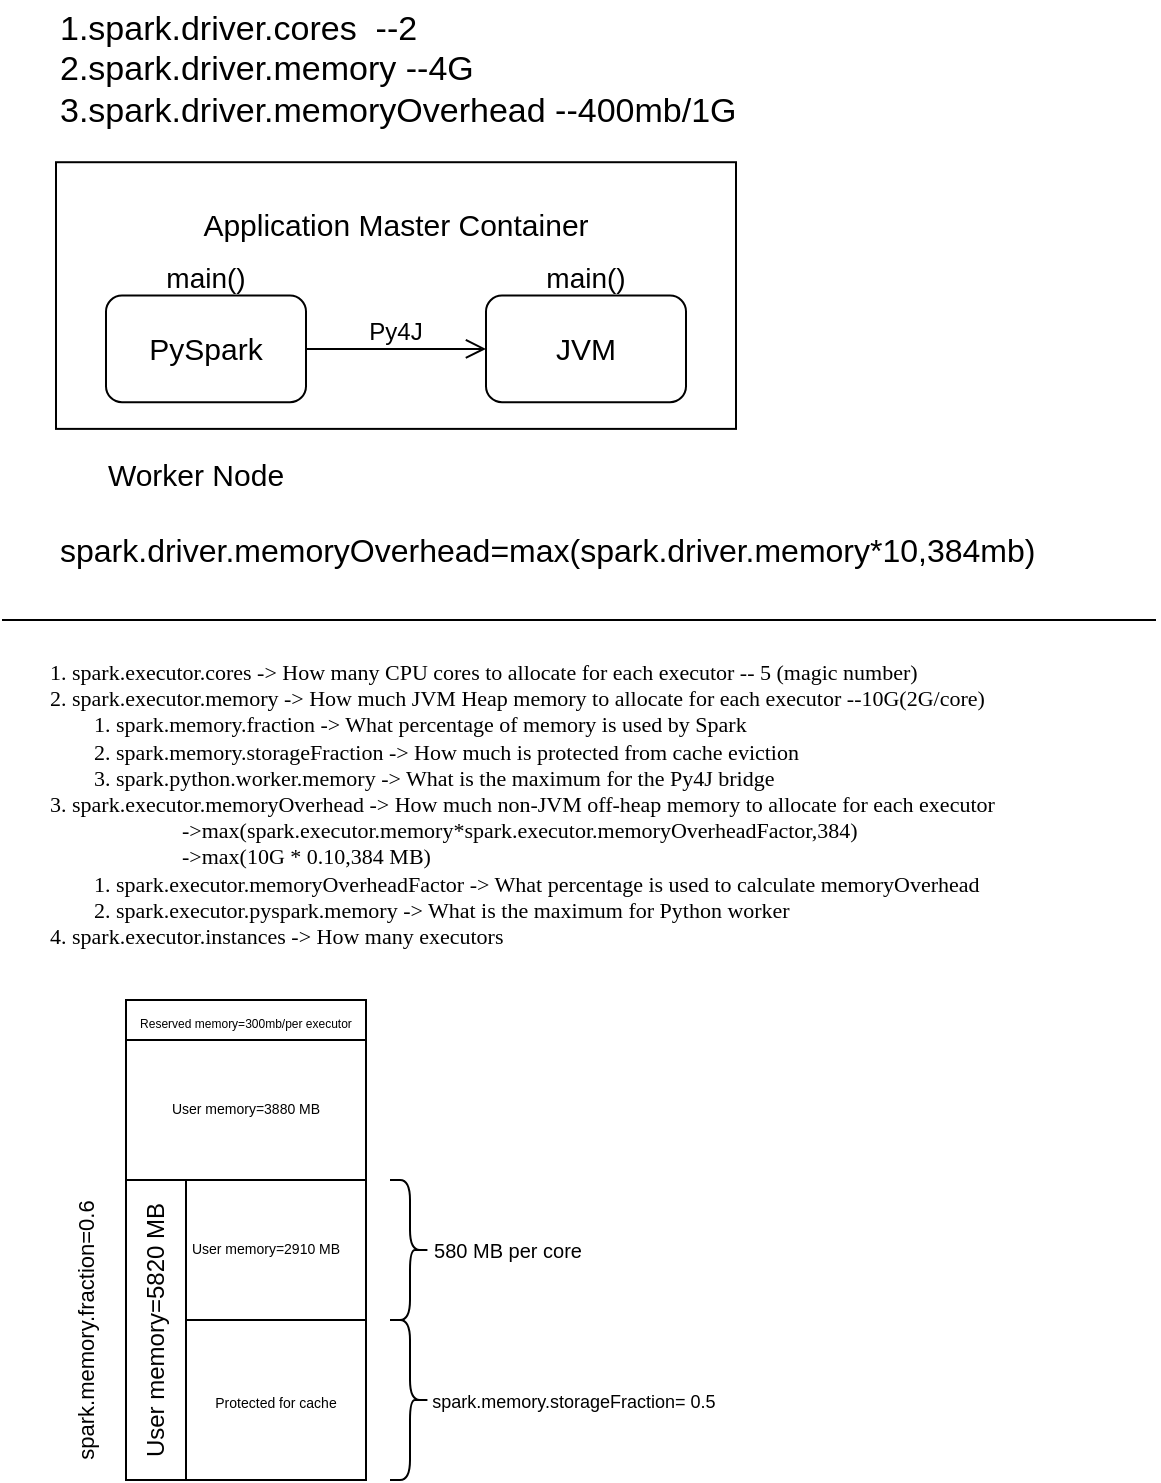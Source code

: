 <mxfile version="24.2.1" type="github">
  <diagram name="Page-1" id="EGYBzsBPwoEhvbjFoum4">
    <mxGraphModel dx="1233" dy="1523" grid="1" gridSize="10" guides="1" tooltips="1" connect="1" arrows="1" fold="1" page="1" pageScale="1" pageWidth="583" pageHeight="827" math="0" shadow="0">
      <root>
        <mxCell id="0" />
        <mxCell id="1" parent="0" />
        <mxCell id="S5K_GllYDOuzO2wY7Hf3-16" value="" style="group" vertex="1" connectable="0" parent="1">
          <mxGeometry x="30" y="80" width="370" height="240" as="geometry" />
        </mxCell>
        <mxCell id="S5K_GllYDOuzO2wY7Hf3-1" value="" style="rounded=0;whiteSpace=wrap;html=1;" vertex="1" parent="S5K_GllYDOuzO2wY7Hf3-16">
          <mxGeometry y="71.111" width="340" height="133.333" as="geometry" />
        </mxCell>
        <mxCell id="S5K_GllYDOuzO2wY7Hf3-10" value="" style="group" vertex="1" connectable="0" parent="S5K_GllYDOuzO2wY7Hf3-16">
          <mxGeometry x="25" y="115.556" width="290" height="75.556" as="geometry" />
        </mxCell>
        <mxCell id="S5K_GllYDOuzO2wY7Hf3-2" value="&lt;font style=&quot;font-size: 15px;&quot;&gt;PySpark&lt;/font&gt;" style="rounded=1;whiteSpace=wrap;html=1;" vertex="1" parent="S5K_GllYDOuzO2wY7Hf3-10">
          <mxGeometry y="22.222" width="100" height="53.333" as="geometry" />
        </mxCell>
        <mxCell id="S5K_GllYDOuzO2wY7Hf3-3" value="&lt;font style=&quot;font-size: 14px;&quot;&gt;main()&lt;/font&gt;" style="text;html=1;align=center;verticalAlign=middle;whiteSpace=wrap;rounded=0;" vertex="1" parent="S5K_GllYDOuzO2wY7Hf3-10">
          <mxGeometry x="20" width="60.0" height="26.667" as="geometry" />
        </mxCell>
        <mxCell id="S5K_GllYDOuzO2wY7Hf3-4" value="&lt;span style=&quot;font-size: 15px;&quot;&gt;JVM&lt;/span&gt;" style="rounded=1;whiteSpace=wrap;html=1;" vertex="1" parent="S5K_GllYDOuzO2wY7Hf3-10">
          <mxGeometry x="190.0" y="22.222" width="100" height="53.333" as="geometry" />
        </mxCell>
        <mxCell id="S5K_GllYDOuzO2wY7Hf3-5" value="&lt;font style=&quot;font-size: 14px;&quot;&gt;main()&lt;/font&gt;" style="text;html=1;align=center;verticalAlign=middle;whiteSpace=wrap;rounded=0;" vertex="1" parent="S5K_GllYDOuzO2wY7Hf3-10">
          <mxGeometry x="210" width="60.0" height="26.667" as="geometry" />
        </mxCell>
        <mxCell id="S5K_GllYDOuzO2wY7Hf3-7" value="" style="endArrow=open;html=1;rounded=0;exitX=1;exitY=0.5;exitDx=0;exitDy=0;entryX=0;entryY=0.5;entryDx=0;entryDy=0;endFill=0;strokeWidth=1;endSize=8;" edge="1" parent="S5K_GllYDOuzO2wY7Hf3-10" source="S5K_GllYDOuzO2wY7Hf3-2" target="S5K_GllYDOuzO2wY7Hf3-4">
          <mxGeometry relative="1" as="geometry">
            <mxPoint x="120.0" y="160" as="sourcePoint" />
            <mxPoint x="280" y="160" as="targetPoint" />
          </mxGeometry>
        </mxCell>
        <mxCell id="S5K_GllYDOuzO2wY7Hf3-11" value="Py4J" style="text;html=1;align=center;verticalAlign=middle;whiteSpace=wrap;rounded=0;" vertex="1" parent="S5K_GllYDOuzO2wY7Hf3-10">
          <mxGeometry x="115" y="26.667" width="60.0" height="26.667" as="geometry" />
        </mxCell>
        <mxCell id="S5K_GllYDOuzO2wY7Hf3-12" value="&lt;font style=&quot;font-size: 15px;&quot;&gt;Application Master Container&lt;/font&gt;" style="text;html=1;align=center;verticalAlign=middle;whiteSpace=wrap;rounded=0;" vertex="1" parent="S5K_GllYDOuzO2wY7Hf3-16">
          <mxGeometry x="70" y="88.889" width="200" height="26.667" as="geometry" />
        </mxCell>
        <mxCell id="S5K_GllYDOuzO2wY7Hf3-15" value="&lt;font style=&quot;font-size: 15px;&quot;&gt;Worker Node&lt;/font&gt;" style="text;html=1;align=center;verticalAlign=middle;whiteSpace=wrap;rounded=0;" vertex="1" parent="S5K_GllYDOuzO2wY7Hf3-16">
          <mxGeometry x="10" y="213.333" width="120.0" height="26.667" as="geometry" />
        </mxCell>
        <mxCell id="S5K_GllYDOuzO2wY7Hf3-19" value="&lt;span style=&quot;font-size: 16px;&quot;&gt;spark.driver.memoryOverhead=max(spark.driver.memory*10,384mb)&lt;/span&gt;" style="text;html=1;align=left;verticalAlign=middle;whiteSpace=wrap;rounded=0;" vertex="1" parent="1">
          <mxGeometry x="30" y="330" width="510" height="30" as="geometry" />
        </mxCell>
        <mxCell id="S5K_GllYDOuzO2wY7Hf3-13" value="&lt;font style=&quot;font-size: 17px;&quot;&gt;1.spark.driver.cores&amp;nbsp; --2&lt;/font&gt;&lt;div style=&quot;font-size: 17px;&quot;&gt;&lt;font style=&quot;font-size: 17px;&quot;&gt;2.spark.driver.memory --4G&lt;/font&gt;&lt;/div&gt;&lt;div style=&quot;font-size: 17px;&quot;&gt;&lt;font style=&quot;font-size: 17px;&quot;&gt;3.spark.driver.memoryOverhead --400mb/1G&lt;/font&gt;&lt;/div&gt;" style="text;html=1;align=left;verticalAlign=middle;whiteSpace=wrap;rounded=0;fontSize=16;" vertex="1" parent="1">
          <mxGeometry x="30" y="70" width="430" height="70" as="geometry" />
        </mxCell>
        <mxCell id="S5K_GllYDOuzO2wY7Hf3-20" value="" style="endArrow=none;html=1;rounded=0;" edge="1" parent="1">
          <mxGeometry width="50" height="50" relative="1" as="geometry">
            <mxPoint x="3" y="380" as="sourcePoint" />
            <mxPoint x="580" y="380" as="targetPoint" />
          </mxGeometry>
        </mxCell>
        <mxCell id="S5K_GllYDOuzO2wY7Hf3-23" value="&lt;div style=&quot;font-size: 11px;&quot;&gt;1. spark.executor.cores -&amp;gt; How many CPU cores to allocate for each executor -- 5 (magic number)&lt;/div&gt;&lt;div style=&quot;font-size: 11px;&quot;&gt;2. spark.executor.memory -&amp;gt; How much JVM Heap memory to allocate for each executor --10G(2G/core)&lt;/div&gt;&lt;div style=&quot;font-size: 11px;&quot;&gt;&lt;span style=&quot;white-space: normal; font-size: 11px;&quot;&gt;&lt;span style=&quot;white-space: pre; font-size: 11px;&quot;&gt;&#x9;&lt;/span&gt;1. spark.memory.fraction -&amp;gt; What percentage of memory is used by Spark&lt;/span&gt;&lt;/div&gt;&lt;div style=&quot;font-size: 11px;&quot;&gt;&lt;span style=&quot;white-space: normal; font-size: 11px;&quot;&gt;&lt;span style=&quot;white-space: pre; font-size: 11px;&quot;&gt;&#x9;&lt;/span&gt;2. spark.memory.storageFraction -&amp;gt; How much is protected from cache eviction&lt;/span&gt;&lt;/div&gt;&lt;div style=&quot;font-size: 11px;&quot;&gt;&lt;span style=&quot;white-space: normal; font-size: 11px;&quot;&gt;&lt;span style=&quot;white-space: pre; font-size: 11px;&quot;&gt;&#x9;&lt;/span&gt;3. spark.python.worker.memory -&amp;gt; What is the maximum for the Py4J bridge&lt;/span&gt;&lt;/div&gt;&lt;div style=&quot;font-size: 11px;&quot;&gt;3. spark.executor.memoryOverhead -&amp;gt; How much non-JVM off-heap memory to allocate for each executor&lt;/div&gt;&lt;div style=&quot;font-size: 11px;&quot;&gt;&lt;span style=&quot;white-space: pre;&quot;&gt;&#x9;&lt;/span&gt;&lt;span style=&quot;white-space: pre;&quot;&gt;&#x9;&lt;/span&gt;&lt;span style=&quot;white-space: pre;&quot;&gt;&#x9;&lt;/span&gt;-&amp;gt;max(spark.executor.memory*spark.executor.memoryOverheadFactor,384)&lt;br&gt;&lt;/div&gt;&lt;div style=&quot;font-size: 11px;&quot;&gt;&lt;span style=&quot;white-space: pre;&quot;&gt;&#x9;&lt;/span&gt;&lt;span style=&quot;white-space: pre;&quot;&gt;&#x9;&lt;/span&gt;&lt;span style=&quot;white-space: pre;&quot;&gt;&#x9;&lt;/span&gt;-&amp;gt;max(10G * 0.10,384 MB)&lt;br&gt;&lt;/div&gt;&lt;div style=&quot;font-size: 11px;&quot;&gt;&lt;span style=&quot;white-space: normal; font-size: 11px;&quot;&gt;&lt;span style=&quot;white-space: pre; font-size: 11px;&quot;&gt;&#x9;&lt;/span&gt;1. spark.executor.memoryOverheadFactor -&amp;gt; What percentage is used to calculate memoryOverhead&lt;/span&gt;&lt;/div&gt;&lt;div style=&quot;font-size: 11px;&quot;&gt;&lt;/div&gt;&lt;div style=&quot;font-size: 11px;&quot;&gt;&lt;span style=&quot;white-space: normal; font-size: 11px;&quot;&gt;&lt;span style=&quot;white-space: pre; font-size: 11px;&quot;&gt;&#x9;&lt;/span&gt;2. spark.executor.pyspark.memory -&amp;gt; What is the maximum for Python worker&lt;/span&gt;&lt;/div&gt;&lt;div style=&quot;font-size: 11px;&quot;&gt;4. spark.executor.instances -&amp;gt; How many executors&lt;/div&gt;" style="text;html=1;align=left;verticalAlign=top;whiteSpace=wrap;rounded=0;fontSize=11;spacingTop=1;spacing=4;fontFamily=Comic Sans MS;horizontal=1;" vertex="1" parent="1">
          <mxGeometry x="23" y="390" width="557" height="160" as="geometry" />
        </mxCell>
        <mxCell id="S5K_GllYDOuzO2wY7Hf3-49" value="" style="group" vertex="1" connectable="0" parent="1">
          <mxGeometry x="30" y="570" width="333" height="240" as="geometry" />
        </mxCell>
        <mxCell id="S5K_GllYDOuzO2wY7Hf3-26" value="" style="rounded=0;whiteSpace=wrap;html=1;" vertex="1" parent="S5K_GllYDOuzO2wY7Hf3-49">
          <mxGeometry x="35" width="120" height="240" as="geometry" />
        </mxCell>
        <mxCell id="S5K_GllYDOuzO2wY7Hf3-27" value="" style="endArrow=none;html=1;rounded=0;" edge="1" parent="S5K_GllYDOuzO2wY7Hf3-49">
          <mxGeometry width="50" height="50" relative="1" as="geometry">
            <mxPoint x="155" y="20" as="sourcePoint" />
            <mxPoint x="35" y="20" as="targetPoint" />
          </mxGeometry>
        </mxCell>
        <mxCell id="S5K_GllYDOuzO2wY7Hf3-31" value="&lt;font style=&quot;font-size: 6px;&quot;&gt;Reserved memory=300mb/per executor&lt;/font&gt;" style="text;html=1;align=center;verticalAlign=middle;whiteSpace=wrap;rounded=0;" vertex="1" parent="S5K_GllYDOuzO2wY7Hf3-49">
          <mxGeometry x="35" width="120" height="20" as="geometry" />
        </mxCell>
        <mxCell id="S5K_GllYDOuzO2wY7Hf3-34" value="" style="rounded=0;whiteSpace=wrap;html=1;" vertex="1" parent="S5K_GllYDOuzO2wY7Hf3-49">
          <mxGeometry x="35" y="90" width="120" height="150" as="geometry" />
        </mxCell>
        <mxCell id="S5K_GllYDOuzO2wY7Hf3-35" value="&lt;font style=&quot;font-size: 11px;&quot;&gt;spark.memory.fraction=0.6&lt;/font&gt;" style="text;html=1;align=center;verticalAlign=middle;whiteSpace=wrap;rounded=0;rotation=-90;" vertex="1" parent="S5K_GllYDOuzO2wY7Hf3-49">
          <mxGeometry x="-55" y="150" width="140" height="30" as="geometry" />
        </mxCell>
        <mxCell id="S5K_GllYDOuzO2wY7Hf3-36" value="" style="rounded=0;whiteSpace=wrap;html=1;" vertex="1" parent="S5K_GllYDOuzO2wY7Hf3-49">
          <mxGeometry x="35" y="90" width="30" height="150" as="geometry" />
        </mxCell>
        <mxCell id="S5K_GllYDOuzO2wY7Hf3-39" value="User memory=5820 MB" style="text;html=1;align=center;verticalAlign=middle;whiteSpace=wrap;rounded=0;horizontal=0;" vertex="1" parent="S5K_GllYDOuzO2wY7Hf3-49">
          <mxGeometry x="35" y="100" width="30" height="130" as="geometry" />
        </mxCell>
        <mxCell id="S5K_GllYDOuzO2wY7Hf3-40" value="&lt;font style=&quot;font-size: 7px;&quot;&gt;Protected for cache&lt;/font&gt;" style="rounded=0;whiteSpace=wrap;html=1;" vertex="1" parent="S5K_GllYDOuzO2wY7Hf3-49">
          <mxGeometry x="65" y="160" width="90" height="80" as="geometry" />
        </mxCell>
        <mxCell id="S5K_GllYDOuzO2wY7Hf3-41" value="&lt;font style=&quot;font-size: 9px;&quot;&gt;spark.memory.storageFraction= 0.5&lt;/font&gt;" style="text;html=1;align=center;verticalAlign=middle;whiteSpace=wrap;rounded=0;horizontal=1;" vertex="1" parent="S5K_GllYDOuzO2wY7Hf3-49">
          <mxGeometry x="185" y="167.5" width="148" height="65" as="geometry" />
        </mxCell>
        <mxCell id="S5K_GllYDOuzO2wY7Hf3-42" value="" style="shape=curlyBracket;whiteSpace=wrap;html=1;rounded=1;flipH=1;labelPosition=right;verticalLabelPosition=middle;align=left;verticalAlign=middle;" vertex="1" parent="S5K_GllYDOuzO2wY7Hf3-49">
          <mxGeometry x="167" y="160" width="20" height="80" as="geometry" />
        </mxCell>
        <mxCell id="S5K_GllYDOuzO2wY7Hf3-43" value="&lt;span style=&quot;font-size: 7px;&quot;&gt;User memory=2910 MB&lt;/span&gt;" style="text;html=1;align=center;verticalAlign=middle;whiteSpace=wrap;rounded=0;" vertex="1" parent="S5K_GllYDOuzO2wY7Hf3-49">
          <mxGeometry x="65" y="100" width="80" height="45" as="geometry" />
        </mxCell>
        <mxCell id="S5K_GllYDOuzO2wY7Hf3-44" value="&lt;span style=&quot;font-size: 7px;&quot;&gt;User memory=3880 MB&lt;/span&gt;" style="text;html=1;align=center;verticalAlign=middle;whiteSpace=wrap;rounded=0;" vertex="1" parent="S5K_GllYDOuzO2wY7Hf3-49">
          <mxGeometry x="55" y="30" width="80" height="45" as="geometry" />
        </mxCell>
        <mxCell id="S5K_GllYDOuzO2wY7Hf3-45" value="" style="shape=curlyBracket;whiteSpace=wrap;html=1;rounded=1;flipH=1;labelPosition=right;verticalLabelPosition=middle;align=left;verticalAlign=middle;" vertex="1" parent="S5K_GllYDOuzO2wY7Hf3-49">
          <mxGeometry x="167" y="90" width="20" height="70" as="geometry" />
        </mxCell>
        <mxCell id="S5K_GllYDOuzO2wY7Hf3-47" value="&lt;font style=&quot;font-size: 10px;&quot;&gt;580 MB per core&lt;/font&gt;" style="text;html=1;align=center;verticalAlign=middle;whiteSpace=wrap;rounded=0;" vertex="1" parent="S5K_GllYDOuzO2wY7Hf3-49">
          <mxGeometry x="177" y="110" width="98" height="30" as="geometry" />
        </mxCell>
      </root>
    </mxGraphModel>
  </diagram>
</mxfile>
